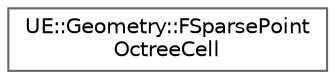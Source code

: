 digraph "Graphical Class Hierarchy"
{
 // INTERACTIVE_SVG=YES
 // LATEX_PDF_SIZE
  bgcolor="transparent";
  edge [fontname=Helvetica,fontsize=10,labelfontname=Helvetica,labelfontsize=10];
  node [fontname=Helvetica,fontsize=10,shape=box,height=0.2,width=0.4];
  rankdir="LR";
  Node0 [id="Node000000",label="UE::Geometry::FSparsePoint\lOctreeCell",height=0.2,width=0.4,color="grey40", fillcolor="white", style="filled",URL="$d0/d12/structUE_1_1Geometry_1_1FSparsePointOctreeCell.html",tooltip="FSparsePointOctreeCell is a Node in a SparseDynamicOctree3."];
}
